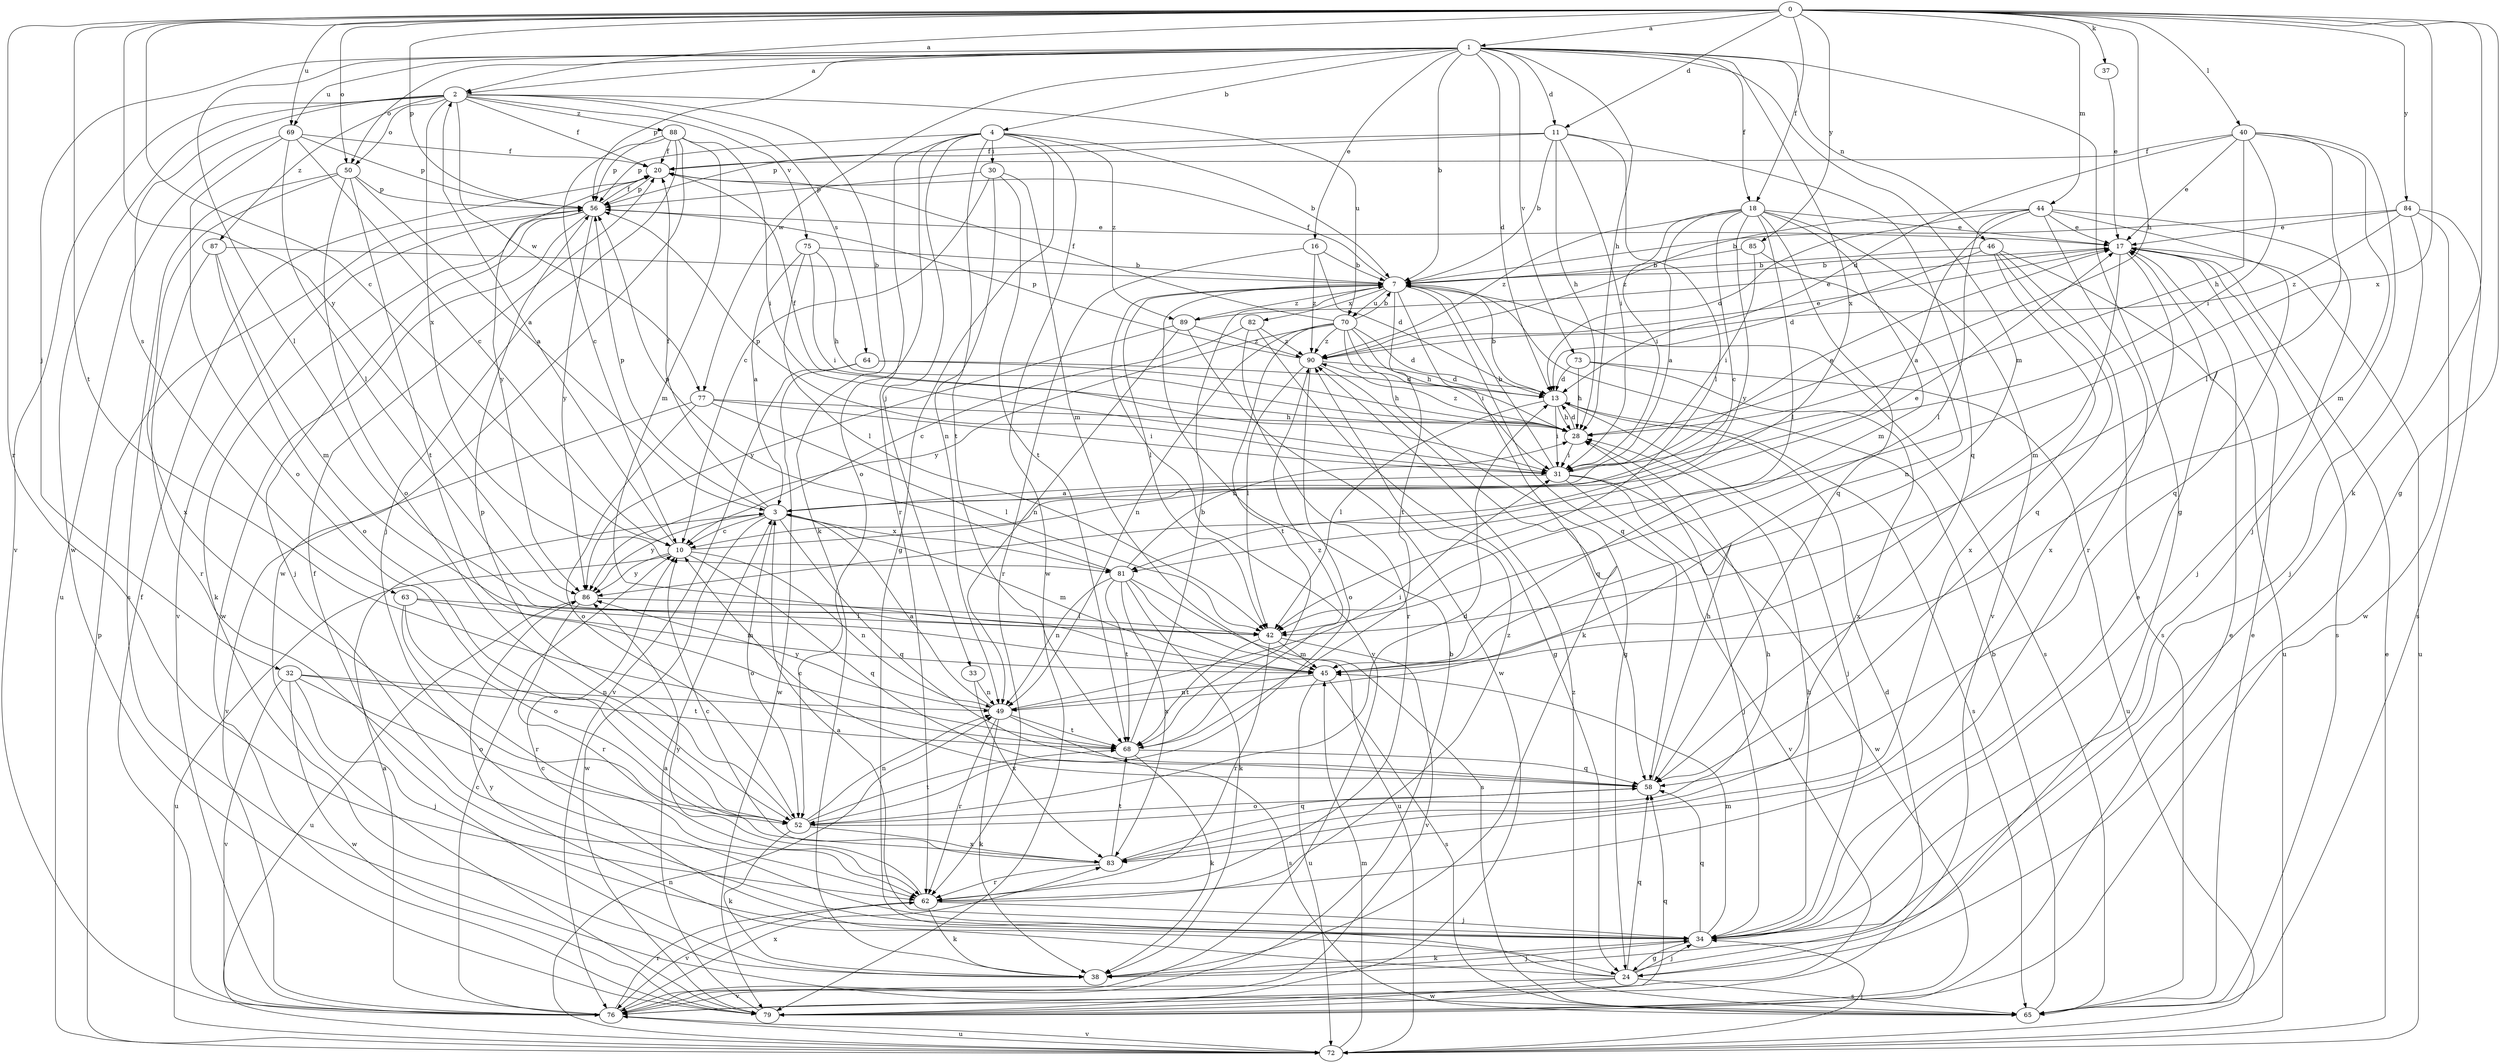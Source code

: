 strict digraph  {
0;
1;
2;
3;
4;
7;
10;
11;
13;
16;
17;
18;
20;
24;
28;
30;
31;
32;
33;
34;
37;
38;
40;
42;
44;
45;
46;
49;
50;
52;
56;
58;
62;
63;
64;
65;
68;
69;
70;
72;
73;
75;
76;
77;
79;
81;
82;
83;
84;
85;
86;
87;
88;
89;
90;
0 -> 1  [label=a];
0 -> 2  [label=a];
0 -> 10  [label=c];
0 -> 11  [label=d];
0 -> 18  [label=f];
0 -> 24  [label=g];
0 -> 28  [label=h];
0 -> 37  [label=k];
0 -> 38  [label=k];
0 -> 40  [label=l];
0 -> 44  [label=m];
0 -> 50  [label=o];
0 -> 56  [label=p];
0 -> 62  [label=r];
0 -> 68  [label=t];
0 -> 69  [label=u];
0 -> 81  [label=x];
0 -> 84  [label=y];
0 -> 85  [label=y];
0 -> 86  [label=y];
1 -> 2  [label=a];
1 -> 4  [label=b];
1 -> 7  [label=b];
1 -> 11  [label=d];
1 -> 13  [label=d];
1 -> 16  [label=e];
1 -> 18  [label=f];
1 -> 24  [label=g];
1 -> 28  [label=h];
1 -> 32  [label=j];
1 -> 42  [label=l];
1 -> 45  [label=m];
1 -> 46  [label=n];
1 -> 50  [label=o];
1 -> 56  [label=p];
1 -> 69  [label=u];
1 -> 73  [label=v];
1 -> 77  [label=w];
1 -> 81  [label=x];
2 -> 20  [label=f];
2 -> 38  [label=k];
2 -> 50  [label=o];
2 -> 63  [label=s];
2 -> 64  [label=s];
2 -> 70  [label=u];
2 -> 75  [label=v];
2 -> 76  [label=v];
2 -> 77  [label=w];
2 -> 79  [label=w];
2 -> 81  [label=x];
2 -> 87  [label=z];
2 -> 88  [label=z];
3 -> 10  [label=c];
3 -> 20  [label=f];
3 -> 45  [label=m];
3 -> 52  [label=o];
3 -> 56  [label=p];
3 -> 58  [label=q];
3 -> 79  [label=w];
3 -> 81  [label=x];
3 -> 86  [label=y];
4 -> 7  [label=b];
4 -> 24  [label=g];
4 -> 30  [label=i];
4 -> 33  [label=j];
4 -> 52  [label=o];
4 -> 56  [label=p];
4 -> 62  [label=r];
4 -> 68  [label=t];
4 -> 79  [label=w];
4 -> 89  [label=z];
7 -> 20  [label=f];
7 -> 38  [label=k];
7 -> 42  [label=l];
7 -> 58  [label=q];
7 -> 65  [label=s];
7 -> 68  [label=t];
7 -> 70  [label=u];
7 -> 76  [label=v];
7 -> 82  [label=x];
7 -> 89  [label=z];
10 -> 2  [label=a];
10 -> 17  [label=e];
10 -> 49  [label=n];
10 -> 58  [label=q];
10 -> 72  [label=u];
10 -> 86  [label=y];
11 -> 7  [label=b];
11 -> 20  [label=f];
11 -> 28  [label=h];
11 -> 31  [label=i];
11 -> 42  [label=l];
11 -> 56  [label=p];
11 -> 58  [label=q];
13 -> 7  [label=b];
13 -> 28  [label=h];
13 -> 31  [label=i];
13 -> 34  [label=j];
13 -> 42  [label=l];
13 -> 65  [label=s];
16 -> 7  [label=b];
16 -> 13  [label=d];
16 -> 62  [label=r];
16 -> 90  [label=z];
17 -> 7  [label=b];
17 -> 45  [label=m];
17 -> 65  [label=s];
17 -> 72  [label=u];
17 -> 83  [label=x];
18 -> 3  [label=a];
18 -> 10  [label=c];
18 -> 17  [label=e];
18 -> 31  [label=i];
18 -> 42  [label=l];
18 -> 45  [label=m];
18 -> 58  [label=q];
18 -> 76  [label=v];
18 -> 86  [label=y];
18 -> 90  [label=z];
20 -> 56  [label=p];
20 -> 86  [label=y];
24 -> 10  [label=c];
24 -> 13  [label=d];
24 -> 34  [label=j];
24 -> 58  [label=q];
24 -> 65  [label=s];
24 -> 76  [label=v];
24 -> 79  [label=w];
24 -> 86  [label=y];
28 -> 13  [label=d];
28 -> 20  [label=f];
28 -> 31  [label=i];
28 -> 90  [label=z];
30 -> 10  [label=c];
30 -> 45  [label=m];
30 -> 49  [label=n];
30 -> 56  [label=p];
30 -> 68  [label=t];
31 -> 3  [label=a];
31 -> 7  [label=b];
31 -> 17  [label=e];
31 -> 34  [label=j];
31 -> 56  [label=p];
31 -> 76  [label=v];
31 -> 79  [label=w];
32 -> 34  [label=j];
32 -> 49  [label=n];
32 -> 52  [label=o];
32 -> 68  [label=t];
32 -> 76  [label=v];
32 -> 79  [label=w];
33 -> 49  [label=n];
33 -> 83  [label=x];
34 -> 3  [label=a];
34 -> 17  [label=e];
34 -> 24  [label=g];
34 -> 28  [label=h];
34 -> 38  [label=k];
34 -> 45  [label=m];
34 -> 58  [label=q];
37 -> 17  [label=e];
38 -> 20  [label=f];
38 -> 34  [label=j];
40 -> 13  [label=d];
40 -> 17  [label=e];
40 -> 20  [label=f];
40 -> 28  [label=h];
40 -> 31  [label=i];
40 -> 34  [label=j];
40 -> 42  [label=l];
40 -> 45  [label=m];
42 -> 45  [label=m];
42 -> 62  [label=r];
42 -> 68  [label=t];
42 -> 76  [label=v];
44 -> 3  [label=a];
44 -> 13  [label=d];
44 -> 17  [label=e];
44 -> 34  [label=j];
44 -> 42  [label=l];
44 -> 58  [label=q];
44 -> 62  [label=r];
44 -> 90  [label=z];
45 -> 49  [label=n];
45 -> 65  [label=s];
45 -> 72  [label=u];
46 -> 7  [label=b];
46 -> 13  [label=d];
46 -> 58  [label=q];
46 -> 65  [label=s];
46 -> 72  [label=u];
46 -> 83  [label=x];
49 -> 3  [label=a];
49 -> 31  [label=i];
49 -> 38  [label=k];
49 -> 62  [label=r];
49 -> 65  [label=s];
49 -> 68  [label=t];
49 -> 86  [label=y];
50 -> 3  [label=a];
50 -> 52  [label=o];
50 -> 56  [label=p];
50 -> 65  [label=s];
50 -> 68  [label=t];
50 -> 83  [label=x];
52 -> 13  [label=d];
52 -> 38  [label=k];
52 -> 49  [label=n];
52 -> 56  [label=p];
52 -> 58  [label=q];
52 -> 68  [label=t];
52 -> 83  [label=x];
56 -> 17  [label=e];
56 -> 20  [label=f];
56 -> 34  [label=j];
56 -> 38  [label=k];
56 -> 76  [label=v];
56 -> 79  [label=w];
56 -> 86  [label=y];
58 -> 10  [label=c];
58 -> 28  [label=h];
58 -> 52  [label=o];
62 -> 34  [label=j];
62 -> 38  [label=k];
62 -> 76  [label=v];
62 -> 86  [label=y];
62 -> 90  [label=z];
63 -> 42  [label=l];
63 -> 45  [label=m];
63 -> 52  [label=o];
63 -> 62  [label=r];
64 -> 13  [label=d];
64 -> 28  [label=h];
64 -> 76  [label=v];
64 -> 79  [label=w];
65 -> 7  [label=b];
65 -> 17  [label=e];
65 -> 90  [label=z];
68 -> 7  [label=b];
68 -> 38  [label=k];
68 -> 58  [label=q];
68 -> 90  [label=z];
69 -> 10  [label=c];
69 -> 20  [label=f];
69 -> 42  [label=l];
69 -> 52  [label=o];
69 -> 56  [label=p];
69 -> 72  [label=u];
70 -> 7  [label=b];
70 -> 13  [label=d];
70 -> 20  [label=f];
70 -> 24  [label=g];
70 -> 28  [label=h];
70 -> 31  [label=i];
70 -> 49  [label=n];
70 -> 68  [label=t];
70 -> 86  [label=y];
70 -> 90  [label=z];
72 -> 17  [label=e];
72 -> 34  [label=j];
72 -> 45  [label=m];
72 -> 49  [label=n];
72 -> 56  [label=p];
72 -> 76  [label=v];
73 -> 13  [label=d];
73 -> 28  [label=h];
73 -> 72  [label=u];
73 -> 83  [label=x];
75 -> 3  [label=a];
75 -> 7  [label=b];
75 -> 28  [label=h];
75 -> 31  [label=i];
75 -> 42  [label=l];
76 -> 3  [label=a];
76 -> 7  [label=b];
76 -> 10  [label=c];
76 -> 20  [label=f];
76 -> 62  [label=r];
76 -> 72  [label=u];
76 -> 83  [label=x];
77 -> 28  [label=h];
77 -> 31  [label=i];
77 -> 42  [label=l];
77 -> 52  [label=o];
77 -> 76  [label=v];
79 -> 3  [label=a];
79 -> 17  [label=e];
79 -> 58  [label=q];
81 -> 28  [label=h];
81 -> 38  [label=k];
81 -> 49  [label=n];
81 -> 56  [label=p];
81 -> 65  [label=s];
81 -> 68  [label=t];
81 -> 72  [label=u];
81 -> 83  [label=x];
82 -> 10  [label=c];
82 -> 24  [label=g];
82 -> 62  [label=r];
82 -> 90  [label=z];
83 -> 10  [label=c];
83 -> 28  [label=h];
83 -> 62  [label=r];
83 -> 68  [label=t];
84 -> 7  [label=b];
84 -> 17  [label=e];
84 -> 34  [label=j];
84 -> 65  [label=s];
84 -> 79  [label=w];
84 -> 90  [label=z];
85 -> 7  [label=b];
85 -> 31  [label=i];
85 -> 49  [label=n];
86 -> 42  [label=l];
86 -> 62  [label=r];
86 -> 72  [label=u];
87 -> 7  [label=b];
87 -> 45  [label=m];
87 -> 52  [label=o];
87 -> 62  [label=r];
88 -> 10  [label=c];
88 -> 20  [label=f];
88 -> 31  [label=i];
88 -> 34  [label=j];
88 -> 45  [label=m];
88 -> 56  [label=p];
88 -> 79  [label=w];
89 -> 17  [label=e];
89 -> 49  [label=n];
89 -> 79  [label=w];
89 -> 86  [label=y];
89 -> 90  [label=z];
90 -> 13  [label=d];
90 -> 17  [label=e];
90 -> 42  [label=l];
90 -> 52  [label=o];
90 -> 56  [label=p];
90 -> 58  [label=q];
}
